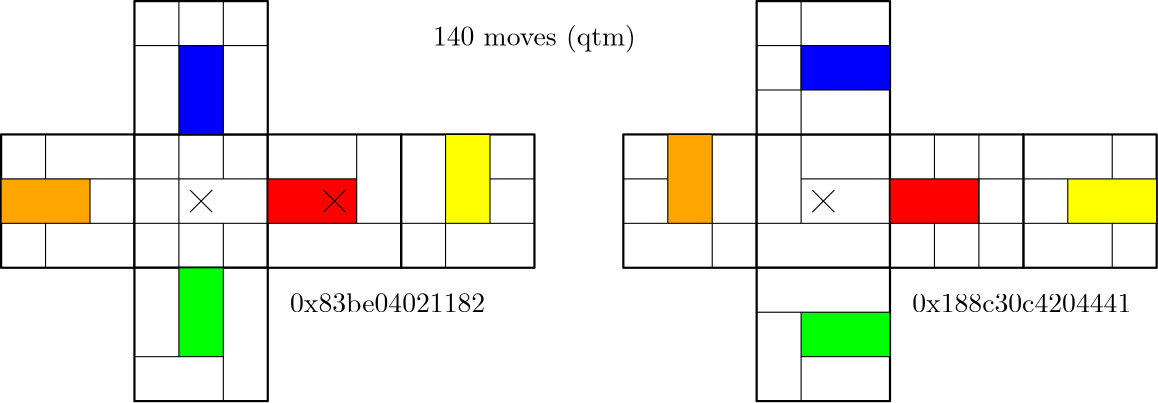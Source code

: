 <?xml version="1.0"?>
<!DOCTYPE ipe SYSTEM "ipe.dtd">
<ipe version="70218" creator="Ipe 7.2.24">
<info created="D:20221217203729" modified="D:20221217220944"/>
<ipestyle name="basic">
<symbol name="arrow/arc(spx)">
<path stroke="sym-stroke" fill="sym-stroke" pen="sym-pen">
0 0 m
-1 0.333 l
-1 -0.333 l
h
</path>
</symbol>
<symbol name="arrow/farc(spx)">
<path stroke="sym-stroke" fill="white" pen="sym-pen">
0 0 m
-1 0.333 l
-1 -0.333 l
h
</path>
</symbol>
<symbol name="arrow/ptarc(spx)">
<path stroke="sym-stroke" fill="sym-stroke" pen="sym-pen">
0 0 m
-1 0.333 l
-0.8 0 l
-1 -0.333 l
h
</path>
</symbol>
<symbol name="arrow/fptarc(spx)">
<path stroke="sym-stroke" fill="white" pen="sym-pen">
0 0 m
-1 0.333 l
-0.8 0 l
-1 -0.333 l
h
</path>
</symbol>
<symbol name="mark/circle(sx)" transformations="translations">
<path fill="sym-stroke">
0.6 0 0 0.6 0 0 e
0.4 0 0 0.4 0 0 e
</path>
</symbol>
<symbol name="mark/disk(sx)" transformations="translations">
<path fill="sym-stroke">
0.6 0 0 0.6 0 0 e
</path>
</symbol>
<symbol name="mark/fdisk(sfx)" transformations="translations">
<group>
<path fill="sym-fill">
0.5 0 0 0.5 0 0 e
</path>
<path fill="sym-stroke" fillrule="eofill">
0.6 0 0 0.6 0 0 e
0.4 0 0 0.4 0 0 e
</path>
</group>
</symbol>
<symbol name="mark/box(sx)" transformations="translations">
<path fill="sym-stroke" fillrule="eofill">
-0.6 -0.6 m
0.6 -0.6 l
0.6 0.6 l
-0.6 0.6 l
h
-0.4 -0.4 m
0.4 -0.4 l
0.4 0.4 l
-0.4 0.4 l
h
</path>
</symbol>
<symbol name="mark/square(sx)" transformations="translations">
<path fill="sym-stroke">
-0.6 -0.6 m
0.6 -0.6 l
0.6 0.6 l
-0.6 0.6 l
h
</path>
</symbol>
<symbol name="mark/fsquare(sfx)" transformations="translations">
<group>
<path fill="sym-fill">
-0.5 -0.5 m
0.5 -0.5 l
0.5 0.5 l
-0.5 0.5 l
h
</path>
<path fill="sym-stroke" fillrule="eofill">
-0.6 -0.6 m
0.6 -0.6 l
0.6 0.6 l
-0.6 0.6 l
h
-0.4 -0.4 m
0.4 -0.4 l
0.4 0.4 l
-0.4 0.4 l
h
</path>
</group>
</symbol>
<symbol name="mark/cross(sx)" transformations="translations">
<group>
<path fill="sym-stroke">
-0.43 -0.57 m
0.57 0.43 l
0.43 0.57 l
-0.57 -0.43 l
h
</path>
<path fill="sym-stroke">
-0.43 0.57 m
0.57 -0.43 l
0.43 -0.57 l
-0.57 0.43 l
h
</path>
</group>
</symbol>
<symbol name="arrow/fnormal(spx)">
<path stroke="sym-stroke" fill="white" pen="sym-pen">
0 0 m
-1 0.333 l
-1 -0.333 l
h
</path>
</symbol>
<symbol name="arrow/pointed(spx)">
<path stroke="sym-stroke" fill="sym-stroke" pen="sym-pen">
0 0 m
-1 0.333 l
-0.8 0 l
-1 -0.333 l
h
</path>
</symbol>
<symbol name="arrow/fpointed(spx)">
<path stroke="sym-stroke" fill="white" pen="sym-pen">
0 0 m
-1 0.333 l
-0.8 0 l
-1 -0.333 l
h
</path>
</symbol>
<symbol name="arrow/linear(spx)">
<path stroke="sym-stroke" pen="sym-pen">
-1 0.333 m
0 0 l
-1 -0.333 l
</path>
</symbol>
<symbol name="arrow/fdouble(spx)">
<path stroke="sym-stroke" fill="white" pen="sym-pen">
0 0 m
-1 0.333 l
-1 -0.333 l
h
-1 0 m
-2 0.333 l
-2 -0.333 l
h
</path>
</symbol>
<symbol name="arrow/double(spx)">
<path stroke="sym-stroke" fill="sym-stroke" pen="sym-pen">
0 0 m
-1 0.333 l
-1 -0.333 l
h
-1 0 m
-2 0.333 l
-2 -0.333 l
h
</path>
</symbol>
<symbol name="arrow/mid-normal(spx)">
<path stroke="sym-stroke" fill="sym-stroke" pen="sym-pen">
0.5 0 m
-0.5 0.333 l
-0.5 -0.333 l
h
</path>
</symbol>
<symbol name="arrow/mid-fnormal(spx)">
<path stroke="sym-stroke" fill="white" pen="sym-pen">
0.5 0 m
-0.5 0.333 l
-0.5 -0.333 l
h
</path>
</symbol>
<symbol name="arrow/mid-pointed(spx)">
<path stroke="sym-stroke" fill="sym-stroke" pen="sym-pen">
0.5 0 m
-0.5 0.333 l
-0.3 0 l
-0.5 -0.333 l
h
</path>
</symbol>
<symbol name="arrow/mid-fpointed(spx)">
<path stroke="sym-stroke" fill="white" pen="sym-pen">
0.5 0 m
-0.5 0.333 l
-0.3 0 l
-0.5 -0.333 l
h
</path>
</symbol>
<symbol name="arrow/mid-double(spx)">
<path stroke="sym-stroke" fill="sym-stroke" pen="sym-pen">
1 0 m
0 0.333 l
0 -0.333 l
h
0 0 m
-1 0.333 l
-1 -0.333 l
h
</path>
</symbol>
<symbol name="arrow/mid-fdouble(spx)">
<path stroke="sym-stroke" fill="white" pen="sym-pen">
1 0 m
0 0.333 l
0 -0.333 l
h
0 0 m
-1 0.333 l
-1 -0.333 l
h
</path>
</symbol>
<anglesize name="22.5 deg" value="22.5"/>
<anglesize name="30 deg" value="30"/>
<anglesize name="45 deg" value="45"/>
<anglesize name="60 deg" value="60"/>
<anglesize name="90 deg" value="90"/>
<arrowsize name="large" value="10"/>
<arrowsize name="small" value="5"/>
<arrowsize name="tiny" value="3"/>
<color name="blue" value="0 0 1"/>
<color name="brown" value="0.647 0.165 0.165"/>
<color name="darkblue" value="0 0 0.545"/>
<color name="darkcyan" value="0 0.545 0.545"/>
<color name="darkgray" value="0.663"/>
<color name="darkgreen" value="0 0.392 0"/>
<color name="darkmagenta" value="0.545 0 0.545"/>
<color name="darkorange" value="1 0.549 0"/>
<color name="darkred" value="0.545 0 0"/>
<color name="gold" value="1 0.843 0"/>
<color name="gray" value="0.745"/>
<color name="green" value="0 1 0"/>
<color name="lightblue" value="0.678 0.847 0.902"/>
<color name="lightcyan" value="0.878 1 1"/>
<color name="lightgray" value="0.827"/>
<color name="lightgreen" value="0.565 0.933 0.565"/>
<color name="lightyellow" value="1 1 0.878"/>
<color name="navy" value="0 0 0.502"/>
<color name="orange" value="1 0.647 0"/>
<color name="pink" value="1 0.753 0.796"/>
<color name="purple" value="0.627 0.125 0.941"/>
<color name="red" value="1 0 0"/>
<color name="seagreen" value="0.18 0.545 0.341"/>
<color name="turquoise" value="0.251 0.878 0.816"/>
<color name="violet" value="0.933 0.51 0.933"/>
<color name="yellow" value="1 1 0"/>
<dashstyle name="dash dot dotted" value="[4 2 1 2 1 2] 0"/>
<dashstyle name="dash dotted" value="[4 2 1 2] 0"/>
<dashstyle name="dashed" value="[4] 0"/>
<dashstyle name="dotted" value="[1 3] 0"/>
<gridsize name="10 pts (~3.5 mm)" value="10"/>
<gridsize name="14 pts (~5 mm)" value="14"/>
<gridsize name="16 pts (~6 mm)" value="16"/>
<gridsize name="20 pts (~7 mm)" value="20"/>
<gridsize name="28 pts (~10 mm)" value="28"/>
<gridsize name="32 pts (~12 mm)" value="32"/>
<gridsize name="4 pts" value="4"/>
<gridsize name="56 pts (~20 mm)" value="56"/>
<gridsize name="8 pts (~3 mm)" value="8"/>
<opacity name="10%" value="0.1"/>
<opacity name="30%" value="0.3"/>
<opacity name="50%" value="0.5"/>
<opacity name="75%" value="0.75"/>
<pen name="fat" value="1.2"/>
<pen name="heavier" value="0.8"/>
<pen name="ultrafat" value="2"/>
<symbolsize name="large" value="5"/>
<symbolsize name="small" value="2"/>
<symbolsize name="tiny" value="1.1"/>
<textsize name="Huge" value="\Huge"/>
<textsize name="LARGE" value="\LARGE"/>
<textsize name="Large" value="\Large"/>
<textsize name="footnote" value="\footnotesize"/>
<textsize name="huge" value="\huge"/>
<textsize name="large" value="\large"/>
<textsize name="small" value="\small"/>
<textsize name="tiny" value="\tiny"/>
<textstyle name="center" begin="\begin{center}" end="\end{center}"/>
<textstyle name="item" begin="\begin{itemize}\item{}" end="\end{itemize}"/>
<textstyle name="itemize" begin="\begin{itemize}" end="\end{itemize}"/>
<tiling name="falling" angle="-60" step="4" width="1"/>
<tiling name="rising" angle="30" step="4" width="1"/>
</ipestyle>
<page>
<layer name="alpha"/>
<view layers="alpha" active="alpha"/>
<path layer="alpha" stroke="black" fill="white" pen="heavier">
128 704 m
128 656 l
176 656 l
176 704 l
h
</path>
<path stroke="black" fill="white" pen="heavier">
176 656 m
176 704 l
224 704 l
224 656 l
h
</path>
<path stroke="black" fill="white" pen="heavier">
272 656 m
272 704 l
320 704 l
320 656 l
h
</path>
<path stroke="black" fill="white" pen="heavier">
176 656 m
176 608 l
224 608 l
224 656 l
h
</path>
<path stroke="black" fill="white" pen="heavier">
176 704 m
176 752 l
224 752 l
224 704 l
h
</path>
<path matrix="1 0 0 1 -48 0" stroke="black" fill="white" pen="heavier">
272 656 m
272 704 l
320 704 l
320 656 l
h
</path>
<path matrix="0.5 0 0 0.5 100 340" stroke="black" fill="red">
192 688 m
208 672 l
</path>
<path matrix="0.5 0 0 0.5 100 340" stroke="black" fill="red">
192 672 m
208 688 l
</path>
<path matrix="1 0 0 1 224 0" stroke="black" fill="white" pen="heavier">
128 704 m
128 656 l
176 656 l
176 704 l
h
</path>
<path matrix="1 0 0 1 224 0" stroke="black" fill="white" pen="heavier">
176 656 m
176 704 l
224 704 l
224 656 l
h
</path>
<path matrix="1 0 0 1 224 0" stroke="black" fill="white" pen="heavier">
272 656 m
272 704 l
320 704 l
320 656 l
h
</path>
<path matrix="1 0 0 1 224 0" stroke="black" fill="white" pen="heavier">
176 656 m
176 608 l
224 608 l
224 656 l
h
</path>
<path matrix="1 0 0 1 224 0" stroke="black" fill="white" pen="heavier">
176 704 m
176 752 l
224 752 l
224 704 l
h
</path>
<path matrix="1 0 0 1 176 0" stroke="black" fill="white" pen="heavier">
272 656 m
272 704 l
320 704 l
320 656 l
h
</path>
<path matrix="0.5 0 0 0.5 324 340" stroke="black" fill="red">
192 688 m
208 672 l
</path>
<path matrix="0.5 0 0 0.5 324 340" stroke="black" fill="red">
192 672 m
208 688 l
</path>
<text matrix="1 0 0 1 -8 0" transformations="translations" pos="240 640" stroke="black" type="label" width="70.292" height="6.918" depth="0" valign="baseline">0x83be04021182</text>
<text matrix="1 0 0 1 -8 0" transformations="translations" pos="464 640" stroke="black" type="label" width="78.871" height="6.42" depth="0" valign="baseline">0x188c30c4204441</text>
<text transformations="translations" pos="320 736" stroke="black" type="label" width="73.115" height="7.473" depth="2.49" halign="center" valign="baseline">140 moves (qtm)</text>
<path stroke="black" fill="orange">
128 688 m
128 672 l
160 672 l
160 688 l
h
</path>
<path stroke="black" fill="green">
192 656 m
192 624 l
208 624 l
208 656 l
h
</path>
<path stroke="black" fill="blue">
192 704 m
192 736 l
208 736 l
208 704 l
h
</path>
<path stroke="black" fill="red">
224 688 m
224 672 l
256 672 l
256 688 l
h
</path>
<path stroke="black" fill="yellow">
288 704 m
288 672 l
304 672 l
304 704 l
h
</path>
<path matrix="0.5 0 0 0.5 148 340" stroke="black" fill="red">
192 688 m
208 672 l
</path>
<path matrix="0.5 0 0 0.5 148 340" stroke="black" fill="red">
192 672 m
208 688 l
</path>
<path stroke="black" fill="yellow">
144 704 m
144 688 l
</path>
<path stroke="black" fill="yellow">
144 672 m
144 656 l
</path>
<path stroke="black" fill="yellow">
160 688 m
176 688 l
</path>
<path stroke="black" fill="yellow">
160 672 m
176 672 l
</path>
<path stroke="black" fill="yellow">
176 688 m
224 688 l
</path>
<path stroke="black" fill="yellow">
176 672 m
224 672 l
</path>
<path stroke="black" fill="yellow">
192 704 m
192 656 l
</path>
<path stroke="black" fill="yellow">
208 704 m
208 688 l
</path>
<path stroke="black" fill="yellow">
208 672 m
208 656 l
</path>
<path stroke="black" fill="yellow">
192 624 m
176 624 l
</path>
<path stroke="black" fill="yellow">
208 624 m
208 608 l
</path>
<path stroke="black" fill="yellow">
176 736 m
224 736 l
</path>
<path stroke="black" fill="yellow">
192 752 m
192 736 l
</path>
<path stroke="black" fill="yellow">
208 752 m
208 736 l
</path>
<path stroke="black" fill="yellow">
256 704 m
256 688 l
</path>
<path stroke="black" fill="yellow">
256 672 m
272 672 l
</path>
<path stroke="black" fill="yellow">
272 672 m
288 672 l
</path>
<path stroke="black" fill="yellow">
288 672 m
288 656 l
</path>
<path stroke="black" fill="yellow">
304 672 m
320 672 l
</path>
<path stroke="black" fill="yellow">
304 688 m
320 688 l
</path>
<path stroke="black" fill="yellow">
544 688 m
544 672 l
512 672 l
512 688 l
h
</path>
<path stroke="black" fill="red">
448 688 m
448 672 l
480 672 l
480 688 l
h
</path>
<path stroke="black" fill="green">
448 640 m
448 624 l
416 624 l
416 640 l
h
</path>
<path stroke="black" fill="orange">
368 704 m
368 672 l
384 672 l
384 704 l
h
</path>
<path stroke="black" fill="blue">
448 736 m
448 720 l
416 720 l
416 736 l
h
</path>
<path stroke="black" fill="blue">
416 752 m
416 704 l
</path>
<path stroke="black" fill="blue">
416 736 m
400 736 l
</path>
<path stroke="black" fill="blue">
400 720 m
416 720 l
</path>
<path stroke="black" fill="blue">
368 688 m
352 688 l
</path>
<path stroke="black" fill="blue">
352 672 m
368 672 l
</path>
<path stroke="black" fill="blue">
384 672 m
384 656 l
</path>
<path stroke="black" fill="blue">
384 672 m
400 672 l
</path>
<path stroke="black" fill="blue">
400 672 m
448 672 l
</path>
<path stroke="black" fill="blue">
416 704 m
416 672 l
</path>
<path stroke="black" fill="blue">
416 688 m
448 688 l
</path>
<path stroke="black" fill="blue">
416 640 m
400 640 l
</path>
<path stroke="black" fill="blue">
416 624 m
416 608 l
</path>
<path stroke="black" fill="blue">
480 704 m
480 656 l
</path>
<path stroke="black" fill="blue">
464 704 m
464 688 l
</path>
<path stroke="black" fill="blue">
464 672 m
464 656 l
</path>
<path stroke="black" fill="blue">
480 688 m
496 688 l
</path>
<path stroke="black" fill="blue">
480 672 m
496 672 l
</path>
<path stroke="black" fill="blue">
496 688 m
512 688 l
</path>
<path stroke="black" fill="blue">
496 672 m
512 672 l
</path>
<path stroke="black" fill="blue">
528 704 m
528 688 l
</path>
<path stroke="black" fill="blue">
528 672 m
528 656 l
</path>
</page>
</ipe>
